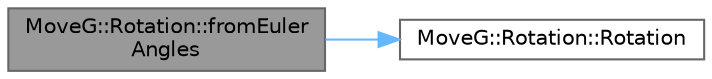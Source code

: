 digraph "MoveG::Rotation::fromEulerAngles"
{
 // INTERACTIVE_SVG=YES
 // LATEX_PDF_SIZE
  bgcolor="transparent";
  edge [fontname=Helvetica,fontsize=10,labelfontname=Helvetica,labelfontsize=10];
  node [fontname=Helvetica,fontsize=10,shape=box,height=0.2,width=0.4];
  rankdir="LR";
  Node1 [id="Node000001",label="MoveG::Rotation::fromEuler\lAngles",height=0.2,width=0.4,color="gray40", fillcolor="grey60", style="filled", fontcolor="black",tooltip="Creates a rotation from Euler angles."];
  Node1 -> Node2 [id="edge1_Node000001_Node000002",color="steelblue1",style="solid",tooltip=" "];
  Node2 [id="Node000002",label="MoveG::Rotation::Rotation",height=0.2,width=0.4,color="grey40", fillcolor="white", style="filled",URL="$classMoveG_1_1Rotation.html#a2cba1837ccd8df9b134ab37a9395f84a",tooltip="Default constructor."];
}
